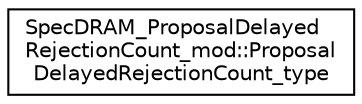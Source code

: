 digraph "Graphical Class Hierarchy"
{
 // LATEX_PDF_SIZE
  edge [fontname="Helvetica",fontsize="10",labelfontname="Helvetica",labelfontsize="10"];
  node [fontname="Helvetica",fontsize="10",shape=record];
  rankdir="LR";
  Node0 [label="SpecDRAM_ProposalDelayed\lRejectionCount_mod::Proposal\lDelayedRejectionCount_type",height=0.2,width=0.4,color="black", fillcolor="white", style="filled",URL="$structSpecDRAM__ProposalDelayedRejectionCount__mod_1_1ProposalDelayedRejectionCount__type.html",tooltip=" "];
}
